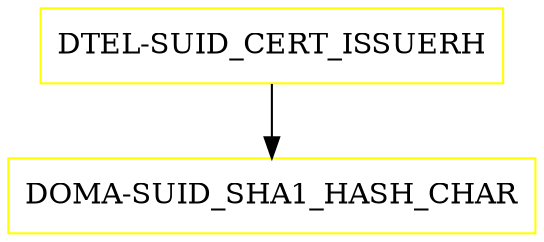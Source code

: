 digraph G {
  "DTEL-SUID_CERT_ISSUERH" [shape=box,color=yellow];
  "DOMA-SUID_SHA1_HASH_CHAR" [shape=box,color=yellow,URL="./DOMA_SUID_SHA1_HASH_CHAR.html"];
  "DTEL-SUID_CERT_ISSUERH" -> "DOMA-SUID_SHA1_HASH_CHAR";
}
